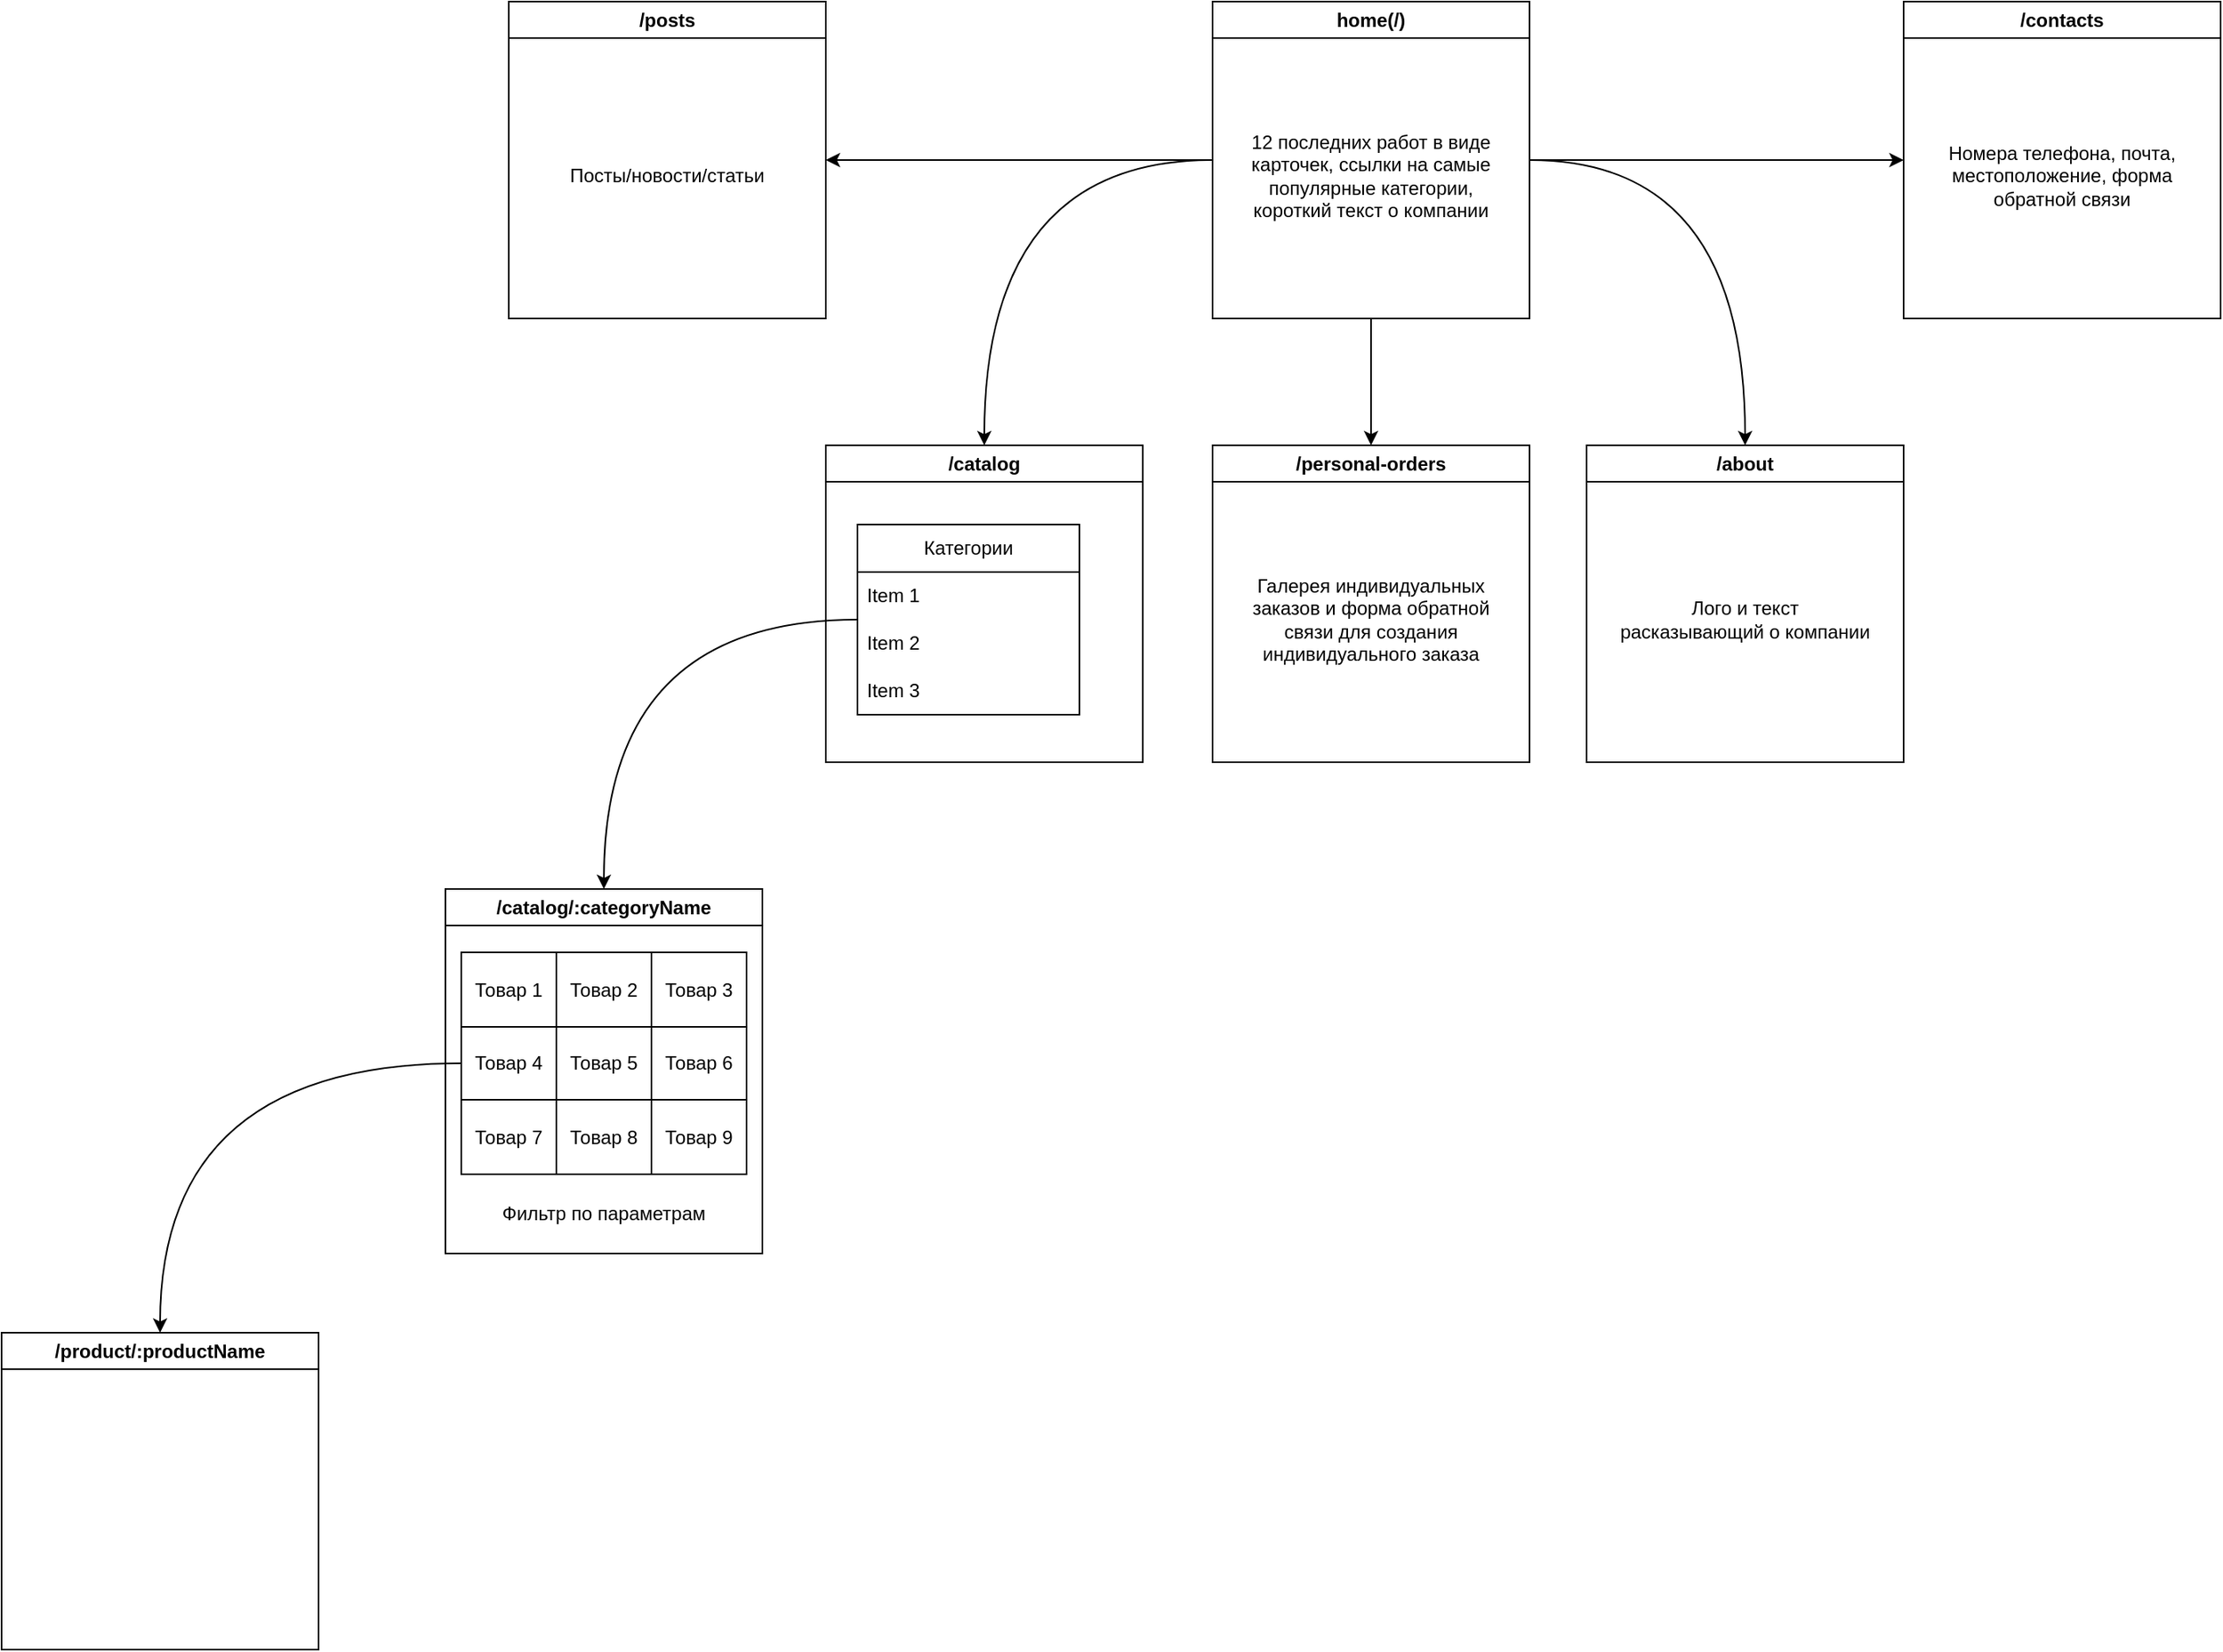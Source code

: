 <mxfile version="22.1.11" type="device">
  <diagram name="Страница — 1" id="oekdNXmrmuZUSgLTbvuq">
    <mxGraphModel dx="2463" dy="1809" grid="1" gridSize="10" guides="1" tooltips="1" connect="1" arrows="1" fold="1" page="1" pageScale="1" pageWidth="827" pageHeight="1169" math="0" shadow="0">
      <root>
        <mxCell id="0" />
        <mxCell id="1" parent="0" />
        <mxCell id="9_Gz8Bdl9KImRxIy788V-15" style="edgeStyle=orthogonalEdgeStyle;orthogonalLoop=1;jettySize=auto;html=1;exitX=0;exitY=0.5;exitDx=0;exitDy=0;entryX=0.5;entryY=0;entryDx=0;entryDy=0;curved=1;" edge="1" parent="1" source="9_Gz8Bdl9KImRxIy788V-1" target="9_Gz8Bdl9KImRxIy788V-2">
          <mxGeometry relative="1" as="geometry" />
        </mxCell>
        <mxCell id="9_Gz8Bdl9KImRxIy788V-16" style="edgeStyle=orthogonalEdgeStyle;orthogonalLoop=1;jettySize=auto;html=1;exitX=1;exitY=0.5;exitDx=0;exitDy=0;entryX=0.5;entryY=0;entryDx=0;entryDy=0;curved=1;" edge="1" parent="1" source="9_Gz8Bdl9KImRxIy788V-1" target="9_Gz8Bdl9KImRxIy788V-3">
          <mxGeometry relative="1" as="geometry" />
        </mxCell>
        <mxCell id="9_Gz8Bdl9KImRxIy788V-54" style="edgeStyle=orthogonalEdgeStyle;rounded=0;orthogonalLoop=1;jettySize=auto;html=1;exitX=0.5;exitY=1;exitDx=0;exitDy=0;" edge="1" parent="1" source="9_Gz8Bdl9KImRxIy788V-1" target="9_Gz8Bdl9KImRxIy788V-33">
          <mxGeometry relative="1" as="geometry" />
        </mxCell>
        <mxCell id="9_Gz8Bdl9KImRxIy788V-55" style="edgeStyle=orthogonalEdgeStyle;orthogonalLoop=1;jettySize=auto;html=1;exitX=0;exitY=0.5;exitDx=0;exitDy=0;entryX=1;entryY=0.5;entryDx=0;entryDy=0;curved=1;" edge="1" parent="1" source="9_Gz8Bdl9KImRxIy788V-1" target="9_Gz8Bdl9KImRxIy788V-32">
          <mxGeometry relative="1" as="geometry" />
        </mxCell>
        <mxCell id="9_Gz8Bdl9KImRxIy788V-61" style="edgeStyle=orthogonalEdgeStyle;orthogonalLoop=1;jettySize=auto;html=1;exitX=1;exitY=0.5;exitDx=0;exitDy=0;entryX=0;entryY=0.5;entryDx=0;entryDy=0;curved=1;" edge="1" parent="1" source="9_Gz8Bdl9KImRxIy788V-1" target="9_Gz8Bdl9KImRxIy788V-59">
          <mxGeometry relative="1" as="geometry" />
        </mxCell>
        <mxCell id="9_Gz8Bdl9KImRxIy788V-1" value="home(/)" style="swimlane;whiteSpace=wrap;html=1;" vertex="1" parent="1">
          <mxGeometry x="314" y="80" width="200" height="200" as="geometry">
            <mxRectangle x="314" y="80" width="196" height="30" as="alternateBounds" />
          </mxGeometry>
        </mxCell>
        <mxCell id="9_Gz8Bdl9KImRxIy788V-58" value="12 последних работ в виде карточек, ссылки на самые популярные категории, короткий текст о компании" style="text;html=1;strokeColor=none;fillColor=none;align=center;verticalAlign=middle;whiteSpace=wrap;rounded=0;" vertex="1" parent="9_Gz8Bdl9KImRxIy788V-1">
          <mxGeometry x="20" y="40" width="160" height="140" as="geometry" />
        </mxCell>
        <mxCell id="9_Gz8Bdl9KImRxIy788V-2" value="/catalog" style="swimlane;whiteSpace=wrap;html=1;" vertex="1" parent="1">
          <mxGeometry x="70" y="360" width="200" height="200" as="geometry">
            <mxRectangle x="70" y="360" width="200" height="30" as="alternateBounds" />
          </mxGeometry>
        </mxCell>
        <mxCell id="9_Gz8Bdl9KImRxIy788V-5" value="Категории" style="swimlane;fontStyle=0;childLayout=stackLayout;horizontal=1;startSize=30;horizontalStack=0;resizeParent=1;resizeParentMax=0;resizeLast=0;collapsible=1;marginBottom=0;whiteSpace=wrap;html=1;" vertex="1" parent="9_Gz8Bdl9KImRxIy788V-2">
          <mxGeometry x="20" y="50" width="140" height="120" as="geometry">
            <mxRectangle x="20" y="50" width="100" height="30" as="alternateBounds" />
          </mxGeometry>
        </mxCell>
        <mxCell id="9_Gz8Bdl9KImRxIy788V-6" value="Item 1" style="text;strokeColor=none;fillColor=none;align=left;verticalAlign=middle;spacingLeft=4;spacingRight=4;overflow=hidden;points=[[0,0.5],[1,0.5]];portConstraint=eastwest;rotatable=0;whiteSpace=wrap;html=1;" vertex="1" parent="9_Gz8Bdl9KImRxIy788V-5">
          <mxGeometry y="30" width="140" height="30" as="geometry" />
        </mxCell>
        <mxCell id="9_Gz8Bdl9KImRxIy788V-7" value="Item 2" style="text;strokeColor=none;fillColor=none;align=left;verticalAlign=middle;spacingLeft=4;spacingRight=4;overflow=hidden;points=[[0,0.5],[1,0.5]];portConstraint=eastwest;rotatable=0;whiteSpace=wrap;html=1;" vertex="1" parent="9_Gz8Bdl9KImRxIy788V-5">
          <mxGeometry y="60" width="140" height="30" as="geometry" />
        </mxCell>
        <mxCell id="9_Gz8Bdl9KImRxIy788V-8" value="Item 3" style="text;strokeColor=none;fillColor=none;align=left;verticalAlign=middle;spacingLeft=4;spacingRight=4;overflow=hidden;points=[[0,0.5],[1,0.5]];portConstraint=eastwest;rotatable=0;whiteSpace=wrap;html=1;" vertex="1" parent="9_Gz8Bdl9KImRxIy788V-5">
          <mxGeometry y="90" width="140" height="30" as="geometry" />
        </mxCell>
        <mxCell id="9_Gz8Bdl9KImRxIy788V-3" value="/about" style="swimlane;whiteSpace=wrap;html=1;" vertex="1" parent="1">
          <mxGeometry x="550" y="360" width="200" height="200" as="geometry">
            <mxRectangle x="550" y="360" width="200" height="30" as="alternateBounds" />
          </mxGeometry>
        </mxCell>
        <mxCell id="9_Gz8Bdl9KImRxIy788V-53" value="Лого и текст расказывающий о компании" style="text;html=1;strokeColor=none;fillColor=none;align=center;verticalAlign=middle;whiteSpace=wrap;rounded=0;" vertex="1" parent="9_Gz8Bdl9KImRxIy788V-3">
          <mxGeometry x="20" y="40" width="160" height="140" as="geometry" />
        </mxCell>
        <mxCell id="9_Gz8Bdl9KImRxIy788V-9" value="/catalog/:categoryName" style="swimlane;whiteSpace=wrap;html=1;" vertex="1" parent="1">
          <mxGeometry x="-170" y="640" width="200" height="230" as="geometry">
            <mxRectangle x="-170" y="640" width="200" height="30" as="alternateBounds" />
          </mxGeometry>
        </mxCell>
        <mxCell id="9_Gz8Bdl9KImRxIy788V-17" value="" style="childLayout=tableLayout;recursiveResize=0;shadow=0;fillColor=none;" vertex="1" parent="9_Gz8Bdl9KImRxIy788V-9">
          <mxGeometry x="10" y="40" width="180" height="140" as="geometry" />
        </mxCell>
        <mxCell id="9_Gz8Bdl9KImRxIy788V-18" value="" style="shape=tableRow;horizontal=0;startSize=0;swimlaneHead=0;swimlaneBody=0;top=0;left=0;bottom=0;right=0;dropTarget=0;collapsible=0;recursiveResize=0;expand=0;fontStyle=0;fillColor=none;strokeColor=inherit;" vertex="1" parent="9_Gz8Bdl9KImRxIy788V-17">
          <mxGeometry width="180" height="47" as="geometry" />
        </mxCell>
        <mxCell id="9_Gz8Bdl9KImRxIy788V-19" value="Товар 1" style="connectable=0;recursiveResize=0;strokeColor=inherit;fillColor=none;align=center;whiteSpace=wrap;html=1;" vertex="1" parent="9_Gz8Bdl9KImRxIy788V-18">
          <mxGeometry width="60" height="47" as="geometry">
            <mxRectangle width="60" height="47" as="alternateBounds" />
          </mxGeometry>
        </mxCell>
        <mxCell id="9_Gz8Bdl9KImRxIy788V-20" value="Товар 2" style="connectable=0;recursiveResize=0;strokeColor=inherit;fillColor=none;align=center;whiteSpace=wrap;html=1;" vertex="1" parent="9_Gz8Bdl9KImRxIy788V-18">
          <mxGeometry x="60" width="60" height="47" as="geometry">
            <mxRectangle width="60" height="47" as="alternateBounds" />
          </mxGeometry>
        </mxCell>
        <mxCell id="9_Gz8Bdl9KImRxIy788V-21" value="Товар 3" style="connectable=0;recursiveResize=0;strokeColor=inherit;fillColor=none;align=center;whiteSpace=wrap;html=1;" vertex="1" parent="9_Gz8Bdl9KImRxIy788V-18">
          <mxGeometry x="120" width="60" height="47" as="geometry">
            <mxRectangle width="60" height="47" as="alternateBounds" />
          </mxGeometry>
        </mxCell>
        <mxCell id="9_Gz8Bdl9KImRxIy788V-22" style="shape=tableRow;horizontal=0;startSize=0;swimlaneHead=0;swimlaneBody=0;top=0;left=0;bottom=0;right=0;dropTarget=0;collapsible=0;recursiveResize=0;expand=0;fontStyle=0;fillColor=none;strokeColor=inherit;" vertex="1" parent="9_Gz8Bdl9KImRxIy788V-17">
          <mxGeometry y="47" width="180" height="46" as="geometry" />
        </mxCell>
        <mxCell id="9_Gz8Bdl9KImRxIy788V-23" value="Товар 4" style="connectable=0;recursiveResize=0;strokeColor=inherit;fillColor=none;align=center;whiteSpace=wrap;html=1;" vertex="1" parent="9_Gz8Bdl9KImRxIy788V-22">
          <mxGeometry width="60" height="46" as="geometry">
            <mxRectangle width="60" height="46" as="alternateBounds" />
          </mxGeometry>
        </mxCell>
        <mxCell id="9_Gz8Bdl9KImRxIy788V-24" value="Товар 5" style="connectable=0;recursiveResize=0;strokeColor=inherit;fillColor=none;align=center;whiteSpace=wrap;html=1;" vertex="1" parent="9_Gz8Bdl9KImRxIy788V-22">
          <mxGeometry x="60" width="60" height="46" as="geometry">
            <mxRectangle width="60" height="46" as="alternateBounds" />
          </mxGeometry>
        </mxCell>
        <mxCell id="9_Gz8Bdl9KImRxIy788V-25" value="Товар 6" style="connectable=0;recursiveResize=0;strokeColor=inherit;fillColor=none;align=center;whiteSpace=wrap;html=1;" vertex="1" parent="9_Gz8Bdl9KImRxIy788V-22">
          <mxGeometry x="120" width="60" height="46" as="geometry">
            <mxRectangle width="60" height="46" as="alternateBounds" />
          </mxGeometry>
        </mxCell>
        <mxCell id="9_Gz8Bdl9KImRxIy788V-26" style="shape=tableRow;horizontal=0;startSize=0;swimlaneHead=0;swimlaneBody=0;top=0;left=0;bottom=0;right=0;dropTarget=0;collapsible=0;recursiveResize=0;expand=0;fontStyle=0;fillColor=none;strokeColor=inherit;" vertex="1" parent="9_Gz8Bdl9KImRxIy788V-17">
          <mxGeometry y="93" width="180" height="47" as="geometry" />
        </mxCell>
        <mxCell id="9_Gz8Bdl9KImRxIy788V-27" value="Товар 7" style="connectable=0;recursiveResize=0;strokeColor=inherit;fillColor=none;align=center;whiteSpace=wrap;html=1;" vertex="1" parent="9_Gz8Bdl9KImRxIy788V-26">
          <mxGeometry width="60" height="47" as="geometry">
            <mxRectangle width="60" height="47" as="alternateBounds" />
          </mxGeometry>
        </mxCell>
        <mxCell id="9_Gz8Bdl9KImRxIy788V-28" value="Товар 8" style="connectable=0;recursiveResize=0;strokeColor=inherit;fillColor=none;align=center;whiteSpace=wrap;html=1;" vertex="1" parent="9_Gz8Bdl9KImRxIy788V-26">
          <mxGeometry x="60" width="60" height="47" as="geometry">
            <mxRectangle width="60" height="47" as="alternateBounds" />
          </mxGeometry>
        </mxCell>
        <mxCell id="9_Gz8Bdl9KImRxIy788V-29" value="Товар 9" style="connectable=0;recursiveResize=0;strokeColor=inherit;fillColor=none;align=center;whiteSpace=wrap;html=1;" vertex="1" parent="9_Gz8Bdl9KImRxIy788V-26">
          <mxGeometry x="120" width="60" height="47" as="geometry">
            <mxRectangle width="60" height="47" as="alternateBounds" />
          </mxGeometry>
        </mxCell>
        <mxCell id="9_Gz8Bdl9KImRxIy788V-51" value="Фильтр по параметрам" style="text;html=1;strokeColor=none;fillColor=none;align=center;verticalAlign=middle;whiteSpace=wrap;rounded=0;" vertex="1" parent="9_Gz8Bdl9KImRxIy788V-9">
          <mxGeometry x="20" y="190" width="160" height="30" as="geometry" />
        </mxCell>
        <mxCell id="9_Gz8Bdl9KImRxIy788V-14" style="edgeStyle=orthogonalEdgeStyle;orthogonalLoop=1;jettySize=auto;html=1;exitX=0;exitY=0.5;exitDx=0;exitDy=0;entryX=0.5;entryY=0;entryDx=0;entryDy=0;curved=1;" edge="1" parent="1" source="9_Gz8Bdl9KImRxIy788V-5" target="9_Gz8Bdl9KImRxIy788V-9">
          <mxGeometry relative="1" as="geometry" />
        </mxCell>
        <mxCell id="9_Gz8Bdl9KImRxIy788V-30" value="/product/:productName" style="swimlane;whiteSpace=wrap;html=1;" vertex="1" parent="1">
          <mxGeometry x="-450" y="920" width="200" height="200" as="geometry" />
        </mxCell>
        <mxCell id="9_Gz8Bdl9KImRxIy788V-31" style="edgeStyle=orthogonalEdgeStyle;orthogonalLoop=1;jettySize=auto;html=1;exitX=0;exitY=0.5;exitDx=0;exitDy=0;entryX=0.5;entryY=0;entryDx=0;entryDy=0;curved=1;" edge="1" parent="1" source="9_Gz8Bdl9KImRxIy788V-22" target="9_Gz8Bdl9KImRxIy788V-30">
          <mxGeometry relative="1" as="geometry" />
        </mxCell>
        <mxCell id="9_Gz8Bdl9KImRxIy788V-32" value="/posts" style="swimlane;whiteSpace=wrap;html=1;" vertex="1" parent="1">
          <mxGeometry x="-130" y="80" width="200" height="200" as="geometry" />
        </mxCell>
        <mxCell id="9_Gz8Bdl9KImRxIy788V-56" value="Посты/новости/статьи" style="text;html=1;strokeColor=none;fillColor=none;align=center;verticalAlign=middle;whiteSpace=wrap;rounded=0;" vertex="1" parent="9_Gz8Bdl9KImRxIy788V-32">
          <mxGeometry x="20" y="40" width="160" height="140" as="geometry" />
        </mxCell>
        <mxCell id="9_Gz8Bdl9KImRxIy788V-33" value="/personal-orders" style="swimlane;whiteSpace=wrap;html=1;" vertex="1" parent="1">
          <mxGeometry x="314" y="360" width="200" height="200" as="geometry" />
        </mxCell>
        <mxCell id="9_Gz8Bdl9KImRxIy788V-50" value="Галерея индивидуальных заказов и форма обратной связи для создания индивидуального заказа" style="text;html=1;strokeColor=none;fillColor=none;align=center;verticalAlign=middle;whiteSpace=wrap;rounded=0;" vertex="1" parent="9_Gz8Bdl9KImRxIy788V-33">
          <mxGeometry x="10" y="40" width="180" height="140" as="geometry" />
        </mxCell>
        <mxCell id="9_Gz8Bdl9KImRxIy788V-59" value="/contacts" style="swimlane;whiteSpace=wrap;html=1;" vertex="1" parent="1">
          <mxGeometry x="750" y="80" width="200" height="200" as="geometry">
            <mxRectangle x="750" y="80" width="196" height="30" as="alternateBounds" />
          </mxGeometry>
        </mxCell>
        <mxCell id="9_Gz8Bdl9KImRxIy788V-60" value="Номера телефона, почта, местоположение, форма обратной связи" style="text;html=1;strokeColor=none;fillColor=none;align=center;verticalAlign=middle;whiteSpace=wrap;rounded=0;" vertex="1" parent="9_Gz8Bdl9KImRxIy788V-59">
          <mxGeometry x="20" y="40" width="160" height="140" as="geometry" />
        </mxCell>
      </root>
    </mxGraphModel>
  </diagram>
</mxfile>
